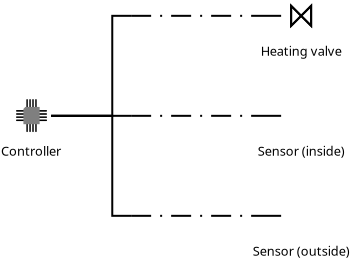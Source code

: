 <?xml version="1.0" encoding="UTF-8"?>
<dia:diagram xmlns:dia="http://www.lysator.liu.se/~alla/dia/">
  <dia:layer name="Background" visible="true" connectable="true" active="true">
    <dia:object type="Standard - Text" version="1" id="O0">
      <dia:attribute name="obj_pos">
        <dia:point val="5,13"/>
      </dia:attribute>
      <dia:attribute name="obj_bb">
        <dia:rectangle val="3.425,12.405;6.575,13.15"/>
      </dia:attribute>
      <dia:attribute name="text">
        <dia:composite type="text">
          <dia:attribute name="string">
            <dia:string>#Controller#</dia:string>
          </dia:attribute>
          <dia:attribute name="font">
            <dia:font family="sans" style="0" name="Helvetica"/>
          </dia:attribute>
          <dia:attribute name="height">
            <dia:real val="0.8"/>
          </dia:attribute>
          <dia:attribute name="pos">
            <dia:point val="5,13"/>
          </dia:attribute>
          <dia:attribute name="color">
            <dia:color val="#000000ff"/>
          </dia:attribute>
          <dia:attribute name="alignment">
            <dia:enum val="1"/>
          </dia:attribute>
        </dia:composite>
      </dia:attribute>
      <dia:attribute name="valign">
        <dia:enum val="3"/>
      </dia:attribute>
    </dia:object>
    <dia:group>
      <dia:attribute name="meta">
        <dia:composite type="dict"/>
      </dia:attribute>
      <dia:attribute name="matrix"/>
      <dia:object type="blocks - empty" version="1" id="O1">
        <dia:attribute name="obj_pos">
          <dia:point val="4,10"/>
        </dia:attribute>
        <dia:attribute name="obj_bb">
          <dia:rectangle val="3.9,9.9;6.1,12.1"/>
        </dia:attribute>
        <dia:attribute name="meta">
          <dia:composite type="dict"/>
        </dia:attribute>
        <dia:attribute name="elem_corner">
          <dia:point val="4,10"/>
        </dia:attribute>
        <dia:attribute name="elem_width">
          <dia:real val="2.0"/>
        </dia:attribute>
        <dia:attribute name="elem_height">
          <dia:real val="2.0"/>
        </dia:attribute>
        <dia:attribute name="line_width">
          <dia:real val="0.1"/>
        </dia:attribute>
        <dia:attribute name="line_colour">
          <dia:color val="#000000ff"/>
        </dia:attribute>
        <dia:attribute name="fill_colour">
          <dia:color val="#ffffffff"/>
        </dia:attribute>
        <dia:attribute name="show_background">
          <dia:boolean val="true"/>
        </dia:attribute>
        <dia:attribute name="line_style">
          <dia:enum val="0"/>
          <dia:real val="1"/>
        </dia:attribute>
        <dia:attribute name="flip_horizontal">
          <dia:boolean val="false"/>
        </dia:attribute>
        <dia:attribute name="flip_vertical">
          <dia:boolean val="false"/>
        </dia:attribute>
        <dia:attribute name="subscale">
          <dia:real val="1"/>
        </dia:attribute>
      </dia:object>
      <dia:group>
        <dia:attribute name="meta">
          <dia:composite type="dict"/>
        </dia:attribute>
        <dia:attribute name="matrix">
          <dia:matrix xx="0.738" xy="0" yx="0" yy="0.786" x0="-3.762" y0="5.014"/>
        </dia:attribute>
        <dia:object type="Standard - Line" version="0" id="O2">
          <dia:attribute name="obj_pos">
            <dia:point val="11.6,6.6"/>
          </dia:attribute>
          <dia:attribute name="obj_bb">
            <dia:rectangle val="11.55,6.55;11.65,7.15"/>
          </dia:attribute>
          <dia:attribute name="conn_endpoints">
            <dia:point val="11.6,6.6"/>
            <dia:point val="11.6,7.1"/>
          </dia:attribute>
          <dia:attribute name="numcp">
            <dia:int val="1"/>
          </dia:attribute>
          <dia:attribute name="line_caps">
            <dia:enum val="1"/>
          </dia:attribute>
        </dia:object>
        <dia:object type="Standard - Line" version="0" id="O3">
          <dia:attribute name="obj_pos">
            <dia:point val="11.8,6.6"/>
          </dia:attribute>
          <dia:attribute name="obj_bb">
            <dia:rectangle val="11.75,6.55;11.85,7.15"/>
          </dia:attribute>
          <dia:attribute name="conn_endpoints">
            <dia:point val="11.8,6.6"/>
            <dia:point val="11.8,7.1"/>
          </dia:attribute>
          <dia:attribute name="numcp">
            <dia:int val="1"/>
          </dia:attribute>
          <dia:attribute name="line_caps">
            <dia:enum val="1"/>
          </dia:attribute>
        </dia:object>
        <dia:object type="Standard - Line" version="0" id="O4">
          <dia:attribute name="obj_pos">
            <dia:point val="12,6.6"/>
          </dia:attribute>
          <dia:attribute name="obj_bb">
            <dia:rectangle val="11.95,6.55;12.05,7.15"/>
          </dia:attribute>
          <dia:attribute name="conn_endpoints">
            <dia:point val="12,6.6"/>
            <dia:point val="12,7.1"/>
          </dia:attribute>
          <dia:attribute name="numcp">
            <dia:int val="1"/>
          </dia:attribute>
          <dia:attribute name="line_caps">
            <dia:enum val="1"/>
          </dia:attribute>
        </dia:object>
        <dia:object type="Standard - Line" version="0" id="O5">
          <dia:attribute name="obj_pos">
            <dia:point val="12.2,6.6"/>
          </dia:attribute>
          <dia:attribute name="obj_bb">
            <dia:rectangle val="12.15,6.55;12.25,7.15"/>
          </dia:attribute>
          <dia:attribute name="conn_endpoints">
            <dia:point val="12.2,6.6"/>
            <dia:point val="12.2,7.1"/>
          </dia:attribute>
          <dia:attribute name="numcp">
            <dia:int val="1"/>
          </dia:attribute>
          <dia:attribute name="line_caps">
            <dia:enum val="1"/>
          </dia:attribute>
        </dia:object>
        <dia:object type="Standard - Line" version="0" id="O6">
          <dia:attribute name="obj_pos">
            <dia:point val="12.4,7.3"/>
          </dia:attribute>
          <dia:attribute name="obj_bb">
            <dia:rectangle val="12.35,7.25;12.95,7.35"/>
          </dia:attribute>
          <dia:attribute name="conn_endpoints">
            <dia:point val="12.4,7.3"/>
            <dia:point val="12.9,7.3"/>
          </dia:attribute>
          <dia:attribute name="numcp">
            <dia:int val="1"/>
          </dia:attribute>
          <dia:attribute name="line_caps">
            <dia:enum val="1"/>
          </dia:attribute>
        </dia:object>
        <dia:object type="Standard - Line" version="0" id="O7">
          <dia:attribute name="obj_pos">
            <dia:point val="12.4,7.5"/>
          </dia:attribute>
          <dia:attribute name="obj_bb">
            <dia:rectangle val="12.35,7.45;12.95,7.55"/>
          </dia:attribute>
          <dia:attribute name="conn_endpoints">
            <dia:point val="12.4,7.5"/>
            <dia:point val="12.9,7.5"/>
          </dia:attribute>
          <dia:attribute name="numcp">
            <dia:int val="1"/>
          </dia:attribute>
          <dia:attribute name="line_caps">
            <dia:enum val="1"/>
          </dia:attribute>
        </dia:object>
        <dia:object type="Standard - Line" version="0" id="O8">
          <dia:attribute name="obj_pos">
            <dia:point val="12.4,7.7"/>
          </dia:attribute>
          <dia:attribute name="obj_bb">
            <dia:rectangle val="12.35,7.65;12.95,7.75"/>
          </dia:attribute>
          <dia:attribute name="conn_endpoints">
            <dia:point val="12.4,7.7"/>
            <dia:point val="12.9,7.7"/>
          </dia:attribute>
          <dia:attribute name="numcp">
            <dia:int val="1"/>
          </dia:attribute>
          <dia:attribute name="line_caps">
            <dia:enum val="1"/>
          </dia:attribute>
        </dia:object>
        <dia:object type="Standard - Line" version="0" id="O9">
          <dia:attribute name="obj_pos">
            <dia:point val="12.4,7.9"/>
          </dia:attribute>
          <dia:attribute name="obj_bb">
            <dia:rectangle val="12.35,7.85;12.95,7.95"/>
          </dia:attribute>
          <dia:attribute name="conn_endpoints">
            <dia:point val="12.4,7.9"/>
            <dia:point val="12.9,7.9"/>
          </dia:attribute>
          <dia:attribute name="numcp">
            <dia:int val="1"/>
          </dia:attribute>
          <dia:attribute name="line_caps">
            <dia:enum val="1"/>
          </dia:attribute>
        </dia:object>
        <dia:object type="Standard - Line" version="0" id="O10">
          <dia:attribute name="obj_pos">
            <dia:point val="10.9,7.3"/>
          </dia:attribute>
          <dia:attribute name="obj_bb">
            <dia:rectangle val="10.85,7.25;11.45,7.35"/>
          </dia:attribute>
          <dia:attribute name="conn_endpoints">
            <dia:point val="10.9,7.3"/>
            <dia:point val="11.4,7.3"/>
          </dia:attribute>
          <dia:attribute name="numcp">
            <dia:int val="1"/>
          </dia:attribute>
          <dia:attribute name="line_caps">
            <dia:enum val="1"/>
          </dia:attribute>
        </dia:object>
        <dia:object type="Standard - Line" version="0" id="O11">
          <dia:attribute name="obj_pos">
            <dia:point val="10.9,7.5"/>
          </dia:attribute>
          <dia:attribute name="obj_bb">
            <dia:rectangle val="10.85,7.45;11.45,7.55"/>
          </dia:attribute>
          <dia:attribute name="conn_endpoints">
            <dia:point val="10.9,7.5"/>
            <dia:point val="11.4,7.5"/>
          </dia:attribute>
          <dia:attribute name="numcp">
            <dia:int val="1"/>
          </dia:attribute>
          <dia:attribute name="line_caps">
            <dia:enum val="1"/>
          </dia:attribute>
        </dia:object>
        <dia:object type="Standard - Line" version="0" id="O12">
          <dia:attribute name="obj_pos">
            <dia:point val="10.9,7.7"/>
          </dia:attribute>
          <dia:attribute name="obj_bb">
            <dia:rectangle val="10.85,7.65;11.45,7.75"/>
          </dia:attribute>
          <dia:attribute name="conn_endpoints">
            <dia:point val="10.9,7.7"/>
            <dia:point val="11.4,7.7"/>
          </dia:attribute>
          <dia:attribute name="numcp">
            <dia:int val="1"/>
          </dia:attribute>
          <dia:attribute name="line_caps">
            <dia:enum val="1"/>
          </dia:attribute>
        </dia:object>
        <dia:object type="Standard - Line" version="0" id="O13">
          <dia:attribute name="obj_pos">
            <dia:point val="10.9,7.9"/>
          </dia:attribute>
          <dia:attribute name="obj_bb">
            <dia:rectangle val="10.85,7.85;11.45,7.95"/>
          </dia:attribute>
          <dia:attribute name="conn_endpoints">
            <dia:point val="10.9,7.9"/>
            <dia:point val="11.4,7.9"/>
          </dia:attribute>
          <dia:attribute name="numcp">
            <dia:int val="1"/>
          </dia:attribute>
          <dia:attribute name="line_caps">
            <dia:enum val="1"/>
          </dia:attribute>
        </dia:object>
        <dia:object type="Standard - Line" version="0" id="O14">
          <dia:attribute name="obj_pos">
            <dia:point val="11.6,8.1"/>
          </dia:attribute>
          <dia:attribute name="obj_bb">
            <dia:rectangle val="11.55,8.05;11.65,8.65"/>
          </dia:attribute>
          <dia:attribute name="conn_endpoints">
            <dia:point val="11.6,8.1"/>
            <dia:point val="11.6,8.6"/>
          </dia:attribute>
          <dia:attribute name="numcp">
            <dia:int val="1"/>
          </dia:attribute>
          <dia:attribute name="line_caps">
            <dia:enum val="1"/>
          </dia:attribute>
        </dia:object>
        <dia:object type="Standard - Line" version="0" id="O15">
          <dia:attribute name="obj_pos">
            <dia:point val="11.8,8.1"/>
          </dia:attribute>
          <dia:attribute name="obj_bb">
            <dia:rectangle val="11.75,8.05;11.85,8.65"/>
          </dia:attribute>
          <dia:attribute name="conn_endpoints">
            <dia:point val="11.8,8.1"/>
            <dia:point val="11.8,8.6"/>
          </dia:attribute>
          <dia:attribute name="numcp">
            <dia:int val="1"/>
          </dia:attribute>
          <dia:attribute name="line_caps">
            <dia:enum val="1"/>
          </dia:attribute>
        </dia:object>
        <dia:object type="Standard - Line" version="0" id="O16">
          <dia:attribute name="obj_pos">
            <dia:point val="12,8.1"/>
          </dia:attribute>
          <dia:attribute name="obj_bb">
            <dia:rectangle val="11.95,8.05;12.05,8.65"/>
          </dia:attribute>
          <dia:attribute name="conn_endpoints">
            <dia:point val="12,8.1"/>
            <dia:point val="12,8.6"/>
          </dia:attribute>
          <dia:attribute name="numcp">
            <dia:int val="1"/>
          </dia:attribute>
          <dia:attribute name="line_caps">
            <dia:enum val="1"/>
          </dia:attribute>
        </dia:object>
        <dia:object type="Standard - Line" version="0" id="O17">
          <dia:attribute name="obj_pos">
            <dia:point val="12.2,8.1"/>
          </dia:attribute>
          <dia:attribute name="obj_bb">
            <dia:rectangle val="12.15,8.05;12.25,8.65"/>
          </dia:attribute>
          <dia:attribute name="conn_endpoints">
            <dia:point val="12.2,8.1"/>
            <dia:point val="12.2,8.6"/>
          </dia:attribute>
          <dia:attribute name="numcp">
            <dia:int val="1"/>
          </dia:attribute>
          <dia:attribute name="line_caps">
            <dia:enum val="1"/>
          </dia:attribute>
        </dia:object>
        <dia:object type="Standard - Polygon" version="0" id="O18">
          <dia:attribute name="obj_pos">
            <dia:point val="11.5,7.1"/>
          </dia:attribute>
          <dia:attribute name="obj_bb">
            <dia:rectangle val="11.35,7.05;12.45,8.15"/>
          </dia:attribute>
          <dia:attribute name="poly_points">
            <dia:point val="11.5,7.1"/>
            <dia:point val="12.4,7.1"/>
            <dia:point val="12.4,8.1"/>
            <dia:point val="11.4,8.1"/>
            <dia:point val="11.4,7.2"/>
          </dia:attribute>
          <dia:attribute name="line_color">
            <dia:color val="#7f7f7fff"/>
          </dia:attribute>
          <dia:attribute name="inner_color">
            <dia:color val="#7f7f7fff"/>
          </dia:attribute>
          <dia:attribute name="show_background">
            <dia:boolean val="true"/>
          </dia:attribute>
        </dia:object>
      </dia:group>
    </dia:group>
    <dia:object type="Standard - Text" version="1" id="O19">
      <dia:attribute name="obj_pos">
        <dia:point val="18.5,13"/>
      </dia:attribute>
      <dia:attribute name="obj_bb">
        <dia:rectangle val="16.104,12.405;20.896,13.15"/>
      </dia:attribute>
      <dia:attribute name="text">
        <dia:composite type="text">
          <dia:attribute name="string">
            <dia:string>#Sensor (inside)#</dia:string>
          </dia:attribute>
          <dia:attribute name="font">
            <dia:font family="sans" style="0" name="Helvetica"/>
          </dia:attribute>
          <dia:attribute name="height">
            <dia:real val="0.8"/>
          </dia:attribute>
          <dia:attribute name="pos">
            <dia:point val="18.5,13"/>
          </dia:attribute>
          <dia:attribute name="color">
            <dia:color val="#000000ff"/>
          </dia:attribute>
          <dia:attribute name="alignment">
            <dia:enum val="1"/>
          </dia:attribute>
        </dia:composite>
      </dia:attribute>
      <dia:attribute name="valign">
        <dia:enum val="3"/>
      </dia:attribute>
    </dia:object>
    <dia:object type="Standard - Line" version="0" id="O20">
      <dia:attribute name="obj_pos">
        <dia:point val="10,11"/>
      </dia:attribute>
      <dia:attribute name="obj_bb">
        <dia:rectangle val="9.95,10.95;16.05,11.05"/>
      </dia:attribute>
      <dia:attribute name="conn_endpoints">
        <dia:point val="10,11"/>
        <dia:point val="16,11"/>
      </dia:attribute>
      <dia:attribute name="numcp">
        <dia:int val="1"/>
      </dia:attribute>
      <dia:attribute name="line_style">
        <dia:enum val="2"/>
      </dia:attribute>
    </dia:object>
    <dia:group>
      <dia:attribute name="meta">
        <dia:composite type="dict"/>
      </dia:attribute>
      <dia:attribute name="matrix"/>
      <dia:object type="blocks - empty" version="1" id="O21">
        <dia:attribute name="obj_pos">
          <dia:point val="17.5,10"/>
        </dia:attribute>
        <dia:attribute name="obj_bb">
          <dia:rectangle val="17.4,9.9;19.6,12.1"/>
        </dia:attribute>
        <dia:attribute name="meta">
          <dia:composite type="dict"/>
        </dia:attribute>
        <dia:attribute name="elem_corner">
          <dia:point val="17.5,10"/>
        </dia:attribute>
        <dia:attribute name="elem_width">
          <dia:real val="2"/>
        </dia:attribute>
        <dia:attribute name="elem_height">
          <dia:real val="2"/>
        </dia:attribute>
        <dia:attribute name="line_width">
          <dia:real val="0.1"/>
        </dia:attribute>
        <dia:attribute name="line_colour">
          <dia:color val="#000000ff"/>
        </dia:attribute>
        <dia:attribute name="fill_colour">
          <dia:color val="#ffffffff"/>
        </dia:attribute>
        <dia:attribute name="show_background">
          <dia:boolean val="true"/>
        </dia:attribute>
        <dia:attribute name="line_style">
          <dia:enum val="0"/>
          <dia:real val="1"/>
        </dia:attribute>
        <dia:attribute name="flip_horizontal">
          <dia:boolean val="false"/>
        </dia:attribute>
        <dia:attribute name="flip_vertical">
          <dia:boolean val="false"/>
        </dia:attribute>
        <dia:attribute name="subscale">
          <dia:real val="1"/>
        </dia:attribute>
      </dia:object>
      <dia:object type="blocks - humidity-sensor" version="1" id="O22">
        <dia:attribute name="obj_pos">
          <dia:point val="18,10.4"/>
        </dia:attribute>
        <dia:attribute name="obj_bb">
          <dia:rectangle val="17.9,10.3;19.25,11.65"/>
        </dia:attribute>
        <dia:attribute name="meta">
          <dia:composite type="dict"/>
        </dia:attribute>
        <dia:attribute name="elem_corner">
          <dia:point val="18,10.4"/>
        </dia:attribute>
        <dia:attribute name="elem_width">
          <dia:real val="1.15"/>
        </dia:attribute>
        <dia:attribute name="elem_height">
          <dia:real val="1.15"/>
        </dia:attribute>
        <dia:attribute name="line_width">
          <dia:real val="0.1"/>
        </dia:attribute>
        <dia:attribute name="line_colour">
          <dia:color val="#000000ff"/>
        </dia:attribute>
        <dia:attribute name="fill_colour">
          <dia:color val="#ffffffff"/>
        </dia:attribute>
        <dia:attribute name="show_background">
          <dia:boolean val="true"/>
        </dia:attribute>
        <dia:attribute name="line_style">
          <dia:enum val="0"/>
          <dia:real val="1"/>
        </dia:attribute>
        <dia:attribute name="flip_horizontal">
          <dia:boolean val="false"/>
        </dia:attribute>
        <dia:attribute name="flip_vertical">
          <dia:boolean val="false"/>
        </dia:attribute>
        <dia:attribute name="subscale">
          <dia:real val="1"/>
        </dia:attribute>
      </dia:object>
    </dia:group>
    <dia:object type="Standard - ZigZagLine" version="1" id="O23">
      <dia:attribute name="obj_pos">
        <dia:point val="6,11"/>
      </dia:attribute>
      <dia:attribute name="obj_bb">
        <dia:rectangle val="5.95,10.95;10.05,11.05"/>
      </dia:attribute>
      <dia:attribute name="orth_points">
        <dia:point val="6,11"/>
        <dia:point val="9.05,11"/>
        <dia:point val="9.05,11"/>
        <dia:point val="10,11"/>
      </dia:attribute>
      <dia:attribute name="orth_orient">
        <dia:enum val="0"/>
        <dia:enum val="1"/>
        <dia:enum val="0"/>
      </dia:attribute>
      <dia:attribute name="autorouting">
        <dia:boolean val="false"/>
      </dia:attribute>
      <dia:connections>
        <dia:connection handle="0" to="O1" connection="5"/>
      </dia:connections>
    </dia:object>
    <dia:object type="Standard - Text" version="1" id="O24">
      <dia:attribute name="obj_pos">
        <dia:point val="18.5,18"/>
      </dia:attribute>
      <dia:attribute name="obj_bb">
        <dia:rectangle val="15.871,17.405;21.129,18.15"/>
      </dia:attribute>
      <dia:attribute name="text">
        <dia:composite type="text">
          <dia:attribute name="string">
            <dia:string>#Sensor (outside)#</dia:string>
          </dia:attribute>
          <dia:attribute name="font">
            <dia:font family="sans" style="0" name="Helvetica"/>
          </dia:attribute>
          <dia:attribute name="height">
            <dia:real val="0.8"/>
          </dia:attribute>
          <dia:attribute name="pos">
            <dia:point val="18.5,18"/>
          </dia:attribute>
          <dia:attribute name="color">
            <dia:color val="#000000ff"/>
          </dia:attribute>
          <dia:attribute name="alignment">
            <dia:enum val="1"/>
          </dia:attribute>
        </dia:composite>
      </dia:attribute>
      <dia:attribute name="valign">
        <dia:enum val="3"/>
      </dia:attribute>
    </dia:object>
    <dia:group>
      <dia:attribute name="meta">
        <dia:composite type="dict"/>
      </dia:attribute>
      <dia:attribute name="matrix"/>
      <dia:object type="blocks - empty" version="1" id="O25">
        <dia:attribute name="obj_pos">
          <dia:point val="17.5,15"/>
        </dia:attribute>
        <dia:attribute name="obj_bb">
          <dia:rectangle val="17.4,14.9;19.6,17.1"/>
        </dia:attribute>
        <dia:attribute name="meta">
          <dia:composite type="dict"/>
        </dia:attribute>
        <dia:attribute name="elem_corner">
          <dia:point val="17.5,15"/>
        </dia:attribute>
        <dia:attribute name="elem_width">
          <dia:real val="2"/>
        </dia:attribute>
        <dia:attribute name="elem_height">
          <dia:real val="2"/>
        </dia:attribute>
        <dia:attribute name="line_width">
          <dia:real val="0.1"/>
        </dia:attribute>
        <dia:attribute name="line_colour">
          <dia:color val="#000000ff"/>
        </dia:attribute>
        <dia:attribute name="fill_colour">
          <dia:color val="#ffffffff"/>
        </dia:attribute>
        <dia:attribute name="show_background">
          <dia:boolean val="true"/>
        </dia:attribute>
        <dia:attribute name="line_style">
          <dia:enum val="0"/>
          <dia:real val="1"/>
        </dia:attribute>
        <dia:attribute name="flip_horizontal">
          <dia:boolean val="false"/>
        </dia:attribute>
        <dia:attribute name="flip_vertical">
          <dia:boolean val="false"/>
        </dia:attribute>
        <dia:attribute name="subscale">
          <dia:real val="1"/>
        </dia:attribute>
      </dia:object>
      <dia:object type="blocks - humidity-sensor" version="1" id="O26">
        <dia:attribute name="obj_pos">
          <dia:point val="18,15.4"/>
        </dia:attribute>
        <dia:attribute name="obj_bb">
          <dia:rectangle val="17.9,15.3;19.25,16.65"/>
        </dia:attribute>
        <dia:attribute name="meta">
          <dia:composite type="dict"/>
        </dia:attribute>
        <dia:attribute name="elem_corner">
          <dia:point val="18,15.4"/>
        </dia:attribute>
        <dia:attribute name="elem_width">
          <dia:real val="1.15"/>
        </dia:attribute>
        <dia:attribute name="elem_height">
          <dia:real val="1.15"/>
        </dia:attribute>
        <dia:attribute name="line_width">
          <dia:real val="0.1"/>
        </dia:attribute>
        <dia:attribute name="line_colour">
          <dia:color val="#000000ff"/>
        </dia:attribute>
        <dia:attribute name="fill_colour">
          <dia:color val="#ffffffff"/>
        </dia:attribute>
        <dia:attribute name="show_background">
          <dia:boolean val="true"/>
        </dia:attribute>
        <dia:attribute name="line_style">
          <dia:enum val="0"/>
          <dia:real val="1"/>
        </dia:attribute>
        <dia:attribute name="flip_horizontal">
          <dia:boolean val="false"/>
        </dia:attribute>
        <dia:attribute name="flip_vertical">
          <dia:boolean val="false"/>
        </dia:attribute>
        <dia:attribute name="subscale">
          <dia:real val="1"/>
        </dia:attribute>
      </dia:object>
    </dia:group>
    <dia:object type="Standard - ZigZagLine" version="1" id="O27">
      <dia:attribute name="obj_pos">
        <dia:point val="16,11"/>
      </dia:attribute>
      <dia:attribute name="obj_bb">
        <dia:rectangle val="15.95,10.95;17.55,11.05"/>
      </dia:attribute>
      <dia:attribute name="orth_points">
        <dia:point val="16,11"/>
        <dia:point val="16.558,11"/>
        <dia:point val="16.558,11"/>
        <dia:point val="17.5,11"/>
      </dia:attribute>
      <dia:attribute name="orth_orient">
        <dia:enum val="0"/>
        <dia:enum val="1"/>
        <dia:enum val="0"/>
      </dia:attribute>
      <dia:attribute name="autorouting">
        <dia:boolean val="false"/>
      </dia:attribute>
      <dia:connections>
        <dia:connection handle="1" to="O21" connection="3"/>
      </dia:connections>
    </dia:object>
    <dia:object type="Standard - ZigZagLine" version="1" id="O28">
      <dia:attribute name="obj_pos">
        <dia:point val="6,11"/>
      </dia:attribute>
      <dia:attribute name="obj_bb">
        <dia:rectangle val="5.95,10.95;10.05,16.05"/>
      </dia:attribute>
      <dia:attribute name="orth_points">
        <dia:point val="6,11"/>
        <dia:point val="9.057,11"/>
        <dia:point val="9.057,16"/>
        <dia:point val="10,16"/>
      </dia:attribute>
      <dia:attribute name="orth_orient">
        <dia:enum val="0"/>
        <dia:enum val="1"/>
        <dia:enum val="0"/>
      </dia:attribute>
      <dia:attribute name="autorouting">
        <dia:boolean val="false"/>
      </dia:attribute>
      <dia:connections>
        <dia:connection handle="0" to="O1" connection="5"/>
      </dia:connections>
    </dia:object>
    <dia:object type="Standard - ZigZagLine" version="1" id="O29">
      <dia:attribute name="obj_pos">
        <dia:point val="16,16"/>
      </dia:attribute>
      <dia:attribute name="obj_bb">
        <dia:rectangle val="15.95,15.95;17.55,16.05"/>
      </dia:attribute>
      <dia:attribute name="orth_points">
        <dia:point val="16,16"/>
        <dia:point val="16.558,16"/>
        <dia:point val="16.558,16"/>
        <dia:point val="17.5,16"/>
      </dia:attribute>
      <dia:attribute name="orth_orient">
        <dia:enum val="0"/>
        <dia:enum val="1"/>
        <dia:enum val="0"/>
      </dia:attribute>
      <dia:attribute name="autorouting">
        <dia:boolean val="false"/>
      </dia:attribute>
      <dia:connections>
        <dia:connection handle="1" to="O25" connection="3"/>
      </dia:connections>
    </dia:object>
    <dia:object type="Standard - Line" version="0" id="O30">
      <dia:attribute name="obj_pos">
        <dia:point val="10,16"/>
      </dia:attribute>
      <dia:attribute name="obj_bb">
        <dia:rectangle val="9.95,15.95;16.05,16.05"/>
      </dia:attribute>
      <dia:attribute name="conn_endpoints">
        <dia:point val="10,16"/>
        <dia:point val="16,16"/>
      </dia:attribute>
      <dia:attribute name="numcp">
        <dia:int val="1"/>
      </dia:attribute>
      <dia:attribute name="line_style">
        <dia:enum val="2"/>
      </dia:attribute>
    </dia:object>
    <dia:object type="Standard - Line" version="0" id="O31">
      <dia:attribute name="obj_pos">
        <dia:point val="10,6"/>
      </dia:attribute>
      <dia:attribute name="obj_bb">
        <dia:rectangle val="9.95,5.95;16.05,6.05"/>
      </dia:attribute>
      <dia:attribute name="conn_endpoints">
        <dia:point val="10,6"/>
        <dia:point val="16,6"/>
      </dia:attribute>
      <dia:attribute name="numcp">
        <dia:int val="1"/>
      </dia:attribute>
      <dia:attribute name="line_style">
        <dia:enum val="2"/>
      </dia:attribute>
    </dia:object>
    <dia:object type="Standard - ZigZagLine" version="1" id="O32">
      <dia:attribute name="obj_pos">
        <dia:point val="6,11"/>
      </dia:attribute>
      <dia:attribute name="obj_bb">
        <dia:rectangle val="5.95,5.95;10.05,11.05"/>
      </dia:attribute>
      <dia:attribute name="orth_points">
        <dia:point val="6,11"/>
        <dia:point val="9.057,11"/>
        <dia:point val="9.057,6"/>
        <dia:point val="10,6"/>
      </dia:attribute>
      <dia:attribute name="orth_orient">
        <dia:enum val="0"/>
        <dia:enum val="1"/>
        <dia:enum val="0"/>
      </dia:attribute>
      <dia:attribute name="autorouting">
        <dia:boolean val="false"/>
      </dia:attribute>
      <dia:connections>
        <dia:connection handle="0" to="O1" connection="5"/>
      </dia:connections>
    </dia:object>
    <dia:object type="blocks - empty" version="1" id="O33">
      <dia:attribute name="obj_pos">
        <dia:point val="17.5,5"/>
      </dia:attribute>
      <dia:attribute name="obj_bb">
        <dia:rectangle val="17.4,4.9;19.6,7.1"/>
      </dia:attribute>
      <dia:attribute name="meta">
        <dia:composite type="dict"/>
      </dia:attribute>
      <dia:attribute name="elem_corner">
        <dia:point val="17.5,5"/>
      </dia:attribute>
      <dia:attribute name="elem_width">
        <dia:real val="2"/>
      </dia:attribute>
      <dia:attribute name="elem_height">
        <dia:real val="2"/>
      </dia:attribute>
      <dia:attribute name="line_width">
        <dia:real val="0.1"/>
      </dia:attribute>
      <dia:attribute name="line_colour">
        <dia:color val="#000000ff"/>
      </dia:attribute>
      <dia:attribute name="fill_colour">
        <dia:color val="#ffffffff"/>
      </dia:attribute>
      <dia:attribute name="show_background">
        <dia:boolean val="true"/>
      </dia:attribute>
      <dia:attribute name="line_style">
        <dia:enum val="0"/>
        <dia:real val="1"/>
      </dia:attribute>
      <dia:attribute name="flip_horizontal">
        <dia:boolean val="false"/>
      </dia:attribute>
      <dia:attribute name="flip_vertical">
        <dia:boolean val="false"/>
      </dia:attribute>
      <dia:attribute name="subscale">
        <dia:real val="1"/>
      </dia:attribute>
    </dia:object>
    <dia:object type="Civil - Horizontal Valve" version="1" id="O34">
      <dia:attribute name="obj_pos">
        <dia:point val="18,5.5"/>
      </dia:attribute>
      <dia:attribute name="obj_bb">
        <dia:rectangle val="17.9,5.259;19.1,6.741"/>
      </dia:attribute>
      <dia:attribute name="meta">
        <dia:composite type="dict"/>
      </dia:attribute>
      <dia:attribute name="elem_corner">
        <dia:point val="18,5.5"/>
      </dia:attribute>
      <dia:attribute name="elem_width">
        <dia:real val="1"/>
      </dia:attribute>
      <dia:attribute name="elem_height">
        <dia:real val="1"/>
      </dia:attribute>
      <dia:attribute name="line_width">
        <dia:real val="0.1"/>
      </dia:attribute>
      <dia:attribute name="line_colour">
        <dia:color val="#000000ff"/>
      </dia:attribute>
      <dia:attribute name="fill_colour">
        <dia:color val="#ffffffff"/>
      </dia:attribute>
      <dia:attribute name="show_background">
        <dia:boolean val="true"/>
      </dia:attribute>
      <dia:attribute name="line_style">
        <dia:enum val="0"/>
        <dia:real val="1"/>
      </dia:attribute>
      <dia:attribute name="flip_horizontal">
        <dia:boolean val="false"/>
      </dia:attribute>
      <dia:attribute name="flip_vertical">
        <dia:boolean val="false"/>
      </dia:attribute>
      <dia:attribute name="subscale">
        <dia:real val="1"/>
      </dia:attribute>
    </dia:object>
    <dia:object type="Standard - Text" version="1" id="O35">
      <dia:attribute name="obj_pos">
        <dia:point val="18.5,8"/>
      </dia:attribute>
      <dia:attribute name="obj_bb">
        <dia:rectangle val="16.281,7.386;20.737,8.187"/>
      </dia:attribute>
      <dia:attribute name="text">
        <dia:composite type="text">
          <dia:attribute name="string">
            <dia:string>#Heating valve#</dia:string>
          </dia:attribute>
          <dia:attribute name="font">
            <dia:font family="sans" style="0" name="Helvetica"/>
          </dia:attribute>
          <dia:attribute name="height">
            <dia:real val="0.8"/>
          </dia:attribute>
          <dia:attribute name="pos">
            <dia:point val="18.5,8"/>
          </dia:attribute>
          <dia:attribute name="color">
            <dia:color val="#000000ff"/>
          </dia:attribute>
          <dia:attribute name="alignment">
            <dia:enum val="1"/>
          </dia:attribute>
        </dia:composite>
      </dia:attribute>
      <dia:attribute name="valign">
        <dia:enum val="3"/>
      </dia:attribute>
    </dia:object>
    <dia:object type="Standard - ZigZagLine" version="1" id="O36">
      <dia:attribute name="obj_pos">
        <dia:point val="16,6"/>
      </dia:attribute>
      <dia:attribute name="obj_bb">
        <dia:rectangle val="15.95,5.95;17.55,6.05"/>
      </dia:attribute>
      <dia:attribute name="orth_points">
        <dia:point val="16,6"/>
        <dia:point val="16.558,6"/>
        <dia:point val="16.558,6"/>
        <dia:point val="17.5,6"/>
      </dia:attribute>
      <dia:attribute name="orth_orient">
        <dia:enum val="0"/>
        <dia:enum val="1"/>
        <dia:enum val="0"/>
      </dia:attribute>
      <dia:attribute name="autorouting">
        <dia:boolean val="false"/>
      </dia:attribute>
      <dia:connections>
        <dia:connection handle="1" to="O33" connection="3"/>
      </dia:connections>
    </dia:object>
  </dia:layer>
</dia:diagram>
